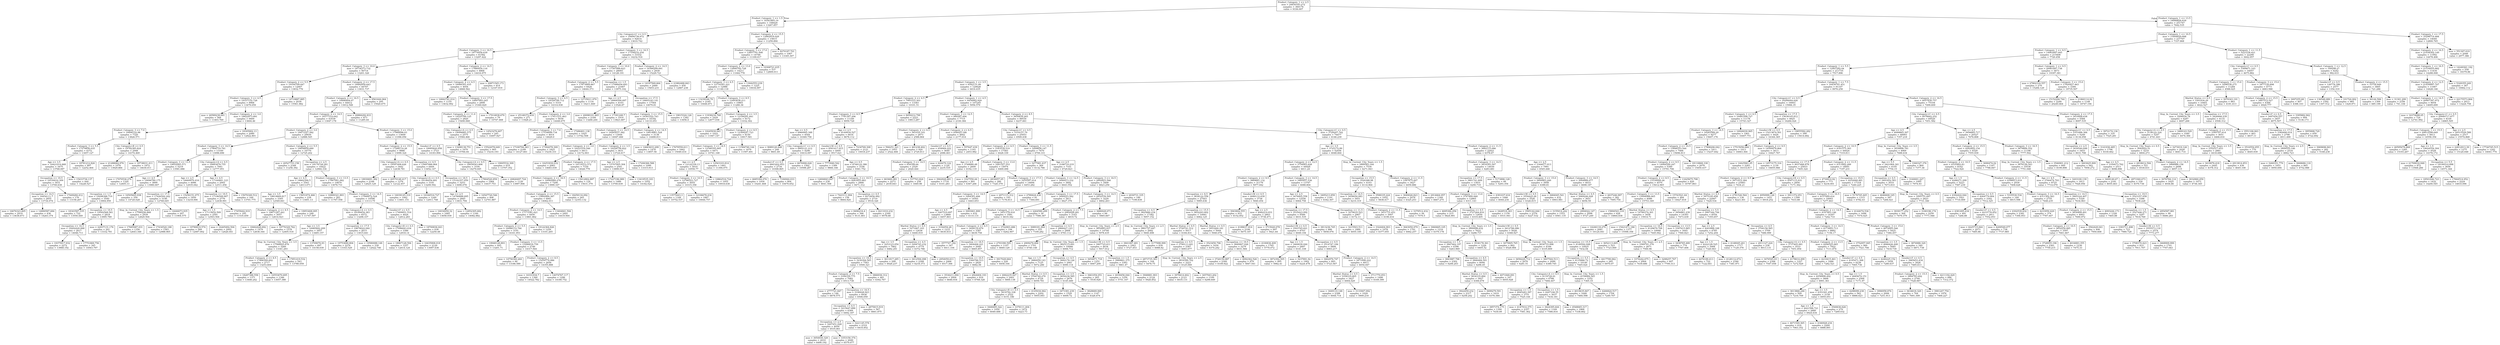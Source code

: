 digraph Tree {
node [shape=box] ;
0 [label="Product_Category_1 <= 2.5\nmse = 24830183.272\nsamples = 360176\nvalue = 9336.007"] ;
1 [label="Product_Category_1 <= 1.5\nmse = 18361805.19\nsamples = 108429\nvalue = 13267.857"] ;
0 -> 1 [labeldistance=2.5, labelangle=45, headlabel="True"] ;
2 [label="City_Category=C <= 0.5\nmse = 18494738.972\nsamples = 92614\nvalue = 13610.742"] ;
1 -> 2 ;
3 [label="Product_Category_3 <= 16.5\nmse = 18774456.639\nsamples = 61582\nvalue = 13297.422"] ;
2 -> 3 ;
4 [label="Product_Category_3 <= 10.0\nmse = 18734373.732\nsamples = 56714\nvalue = 13201.326"] ;
3 -> 4 ;
5 [label="Product_Category_2 <= 5.5\nmse = 19164709.047\nsamples = 12007\nvalue = 13832.776"] ;
4 -> 5 ;
6 [label="Product_Category_3 <= 4.5\nmse = 19337152.728\nsamples = 9968\nvalue = 13479.059"] ;
5 -> 6 ;
7 [label="mse = 26589238.001\nsamples = 568\nvalue = 11403.769"] ;
6 -> 7 ;
8 [label="Product_Category_2 <= 3.0\nmse = 18622973.891\nsamples = 9400\nvalue = 13604.46"] ;
6 -> 8 ;
9 [label="Product_Category_3 <= 7.0\nmse = 18490122.98\nsamples = 7320\nvalue = 13826.571"] ;
8 -> 9 ;
10 [label="Product_Category_3 <= 5.5\nmse = 17279856.035\nsamples = 4372\nvalue = 13457.127"] ;
9 -> 10 ;
11 [label="Age <= 3.5\nmse = 16421014.668\nsamples = 3475\nvalue = 13768.087"] ;
10 -> 11 ;
12 [label="Occupation <= 19.5\nmse = 16530032.309\nsamples = 3031\nvalue = 13700.638"] ;
11 -> 12 ;
13 [label="Occupation <= 14.5\nmse = 16454111.7\nsamples = 2855\nvalue = 13734.074"] ;
12 -> 13 ;
14 [label="mse = 16676323.805\nsamples = 2419\nvalue = 13638.673"] ;
13 -> 14 ;
15 [label="mse = 14890587.684\nsamples = 436\nvalue = 14263.374"] ;
13 -> 15 ;
16 [label="mse = 17449284.412\nsamples = 176\nvalue = 13158.267"] ;
12 -> 16 ;
17 [label="mse = 15433736.137\nsamples = 444\nvalue = 14228.527"] ;
11 -> 17 ;
18 [label="mse = 18781212.826\nsamples = 897\nvalue = 12252.464"] ;
10 -> 18 ;
19 [label="City_Category=B <= 0.5\nmse = 19782385.824\nsamples = 2948\nvalue = 14374.469"] ;
9 -> 19 ;
20 [label="mse = 21288062.976\nsamples = 1076\nvalue = 13929.884"] ;
19 -> 20 ;
21 [label="mse = 18738031.411\nsamples = 1872\nvalue = 14630.011"] ;
19 -> 21 ;
22 [label="mse = 18305902.13\nsamples = 2080\nvalue = 12822.801"] ;
8 -> 22 ;
23 [label="mse = 14719887.885\nsamples = 2039\nvalue = 15561.982"] ;
5 -> 23 ;
24 [label="Product_Category_2 <= 17.5\nmse = 18482950.643\nsamples = 44707\nvalue = 13031.737"] ;
4 -> 24 ;
25 [label="Product_Category_2 <= 16.5\nmse = 18486404.07\nsamples = 44412\nvalue = 13012.548"] ;
24 -> 25 ;
26 [label="Product_Category_2 <= 14.5\nmse = 18377314.642\nsamples = 43539\nvalue = 13047.178"] ;
25 -> 26 ;
27 [label="Product_Category_2 <= 3.0\nmse = 18473327.582\nsamples = 29930\nvalue = 12888.545"] ;
26 -> 27 ;
28 [label="Product_Category_3 <= 14.5\nmse = 17904710.781\nsamples = 13160\nvalue = 13096.696"] ;
27 -> 28 ;
29 [label="Product_Category_3 <= 13.5\nmse = 19052945.571\nsamples = 5219\nvalue = 13581.686"] ;
28 -> 29 ;
30 [label="mse = 17070536.276\nsamples = 1320\nvalue = 12405.13"] ;
29 -> 30 ;
31 [label="Age <= 4.5\nmse = 19096780.175\nsamples = 3899\nvalue = 13980.007"] ;
29 -> 31 ;
32 [label="Occupation <= 1.5\nmse = 19298388.719\nsamples = 3540\nvalue = 13904.959"] ;
31 -> 32 ;
33 [label="mse = 18343587.535\nsamples = 722\nvalue = 13550.449"] ;
32 -> 33 ;
34 [label="Occupation <= 19.5\nmse = 19502568.561\nsamples = 2818\nvalue = 13995.789"] ;
32 -> 34 ;
35 [label="Occupation <= 16.5\nmse = 19202420.068\nsamples = 2617\nvalue = 14046.711"] ;
34 -> 35 ;
36 [label="mse = 19375917.932\nsamples = 2272\nvalue = 13968.192"] ;
35 -> 36 ;
37 [label="mse = 17751869.756\nsamples = 345\nvalue = 14563.797"] ;
35 -> 37 ;
38 [label="mse = 22937131.176\nsamples = 201\nvalue = 13332.781"] ;
34 -> 38 ;
39 [label="mse = 16505605.938\nsamples = 359\nvalue = 14720.028"] ;
31 -> 39 ;
40 [label="City_Category=A <= 0.5\nmse = 16893878.755\nsamples = 7941\nvalue = 12777.951"] ;
28 -> 40 ;
41 [label="Age <= 2.5\nmse = 16669970.416\nsamples = 4996\nvalue = 12935.042"] ;
40 -> 41 ;
42 [label="Occupation <= 17.5\nmse = 17426592.242\nsamples = 3146\nvalue = 12768.645"] ;
41 -> 42 ;
43 [label="Stay_In_Current_City_Years <= 1.5\nmse = 17580226.868\nsamples = 2939\nvalue = 12829.504"] ;
42 -> 43 ;
44 [label="mse = 17685987.031\nsamples = 1356\nvalue = 12643.348"] ;
43 -> 44 ;
45 [label="mse = 17434520.188\nsamples = 1583\nvalue = 12988.965"] ;
43 -> 45 ;
46 [label="mse = 14446073.935\nsamples = 207\nvalue = 11904.575"] ;
42 -> 46 ;
47 [label="mse = 15256151.075\nsamples = 1850\nvalue = 13218.006"] ;
41 -> 47 ;
48 [label="Age <= 4.5\nmse = 17160841.123\nsamples = 2945\nvalue = 12511.456"] ;
40 -> 48 ;
49 [label="Occupation <= 19.5\nmse = 17196599.907\nsamples = 2776\nvalue = 12438.991"] ;
48 -> 49 ;
50 [label="Age <= 1.5\nmse = 17115652.509\nsamples = 2591\nvalue = 12503.504"] ;
49 -> 50 ;
51 [label="mse = 19780819.574\nsamples = 589\nvalue = 12087.002"] ;
50 -> 51 ;
52 [label="mse = 16265492.504\nsamples = 2002\nvalue = 12626.041"] ;
50 -> 52 ;
53 [label="mse = 17455642.919\nsamples = 185\nvalue = 11535.459"] ;
49 -> 53 ;
54 [label="mse = 15070349.512\nsamples = 169\nvalue = 13701.775"] ;
48 -> 54 ;
55 [label="Product_Category_2 <= 5.5\nmse = 18858859.689\nsamples = 16770\nvalue = 12725.202"] ;
27 -> 55 ;
56 [label="mse = 20527753.158\nsamples = 2348\nvalue = 11256.392"] ;
55 -> 56 ;
57 [label="Occupation <= 2.5\nmse = 18178728.281\nsamples = 14422\nvalue = 12964.334"] ;
55 -> 57 ;
58 [label="Age <= 4.5\nmse = 18662394.5\nsamples = 3543\nvalue = 12613.071"] ;
57 -> 58 ;
59 [label="Age <= 3.5\nmse = 18819669.817\nsamples = 3305\nvalue = 12549.841"] ;
58 -> 59 ;
60 [label="Product_Category_2 <= 8.5\nmse = 18671247.441\nsamples = 3057\nvalue = 12614.923"] ;
59 -> 60 ;
61 [label="mse = 18462428.692\nsamples = 1479\nvalue = 12838.344"] ;
60 -> 61 ;
62 [label="mse = 18776329.762\nsamples = 1578\nvalue = 12405.518"] ;
60 -> 62 ;
63 [label="mse = 19953408.095\nsamples = 248\nvalue = 11747.597"] ;
59 -> 63 ;
64 [label="mse = 15651874.466\nsamples = 238\nvalue = 13491.13"] ;
58 -> 64 ;
65 [label="Product_Category_3 <= 13.5\nmse = 17967941.082\nsamples = 10879\nvalue = 13078.731"] ;
57 -> 65 ;
66 [label="mse = 16909321.893\nsamples = 283\nvalue = 11767.558"] ;
65 -> 66 ;
67 [label="Product_Category_3 <= 14.5\nmse = 17949072.524\nsamples = 10596\nvalue = 13113.75"] ;
65 -> 67 ;
68 [label="City_Category=A <= 0.5\nmse = 18189454.383\nsamples = 6572\nvalue = 13298.337"] ;
67 -> 68 ;
69 [label="Age <= 3.5\nmse = 16985842.209\nsamples = 3957\nvalue = 13485.157"] ;
68 -> 69 ;
70 [label="Stay_In_Current_City_Years <= 3.5\nmse = 17568925.876\nsamples = 3260\nvalue = 13341.293"] ;
69 -> 70 ;
71 [label="Product_Category_2 <= 8.5\nmse = 17466304.602\nsamples = 2717\nvalue = 13253.604"] ;
70 -> 71 ;
72 [label="mse = 18287388.558\nsamples = 1371\nvalue = 13446.242"] ;
71 -> 72 ;
73 [label="mse = 16553670.695\nsamples = 1346\nvalue = 13057.388"] ;
71 -> 73 ;
74 [label="mse = 17851419.532\nsamples = 543\nvalue = 13780.059"] ;
70 -> 74 ;
75 [label="mse = 13709076.93\nsamples = 697\nvalue = 14158.039"] ;
69 -> 75 ;
76 [label="Occupation <= 17.5\nmse = 19878022.044\nsamples = 2615\nvalue = 13015.641"] ;
68 -> 76 ;
77 [label="mse = 19753690.804\nsamples = 2276\nvalue = 13163.529"] ;
76 -> 77 ;
78 [label="mse = 19580088.148\nsamples = 339\nvalue = 12022.746"] ;
76 -> 78 ;
79 [label="Gender=F <= 0.5\nmse = 17409951.516\nsamples = 4024\nvalue = 12812.283"] ;
67 -> 79 ;
80 [label="City_Category=B <= 0.5\nmse = 17096043.034\nsamples = 3386\nvalue = 12918.14"] ;
79 -> 80 ;
81 [label="mse = 18067128.594\nsamples = 1257\nvalue = 12614.124"] ;
80 -> 81 ;
82 [label="mse = 16435908.018\nsamples = 2129\nvalue = 13097.636"] ;
80 -> 82 ;
83 [label="mse = 18700836.043\nsamples = 638\nvalue = 12250.48"] ;
79 -> 83 ;
84 [label="Product_Category_3 <= 15.0\nmse = 17989096.03\nsamples = 13609\nvalue = 13396.056"] ;
26 -> 84 ;
85 [label="Product_Category_2 <= 15.5\nmse = 17288114.28\nsamples = 9886\nvalue = 13099.324"] ;
84 -> 85 ;
86 [label="City_Category=A <= 0.5\nmse = 19597408.626\nsamples = 3442\nvalue = 12438.781"] ;
85 -> 86 ;
87 [label="mse = 18930691.382\nsamples = 2166\nvalue = 12625.129"] ;
86 -> 87 ;
88 [label="mse = 20570148.417\nsamples = 1276\nvalue = 12122.457"] ;
86 -> 88 ;
89 [label="Occupation <= 6.5\nmse = 15697088.964\nsamples = 6444\nvalue = 13452.147"] ;
85 -> 89 ;
90 [label="City_Category=A <= 0.5\nmse = 16146054.891\nsamples = 3191\nvalue = 13209.592"] ;
89 -> 90 ;
91 [label="mse = 16039145.319\nsamples = 1942\nvalue = 13401.151"] ;
90 -> 91 ;
92 [label="mse = 16166516.727\nsamples = 1249\nvalue = 12911.748"] ;
90 -> 92 ;
93 [label="Occupation <= 18.5\nmse = 15142357.059\nsamples = 3253\nvalue = 13690.078"] ;
89 -> 93 ;
94 [label="Age <= 2.5\nmse = 14780688.695\nsamples = 2845\nvalue = 13831.794"] ;
93 -> 94 ;
95 [label="mse = 16034959.32\nsamples = 1685\nvalue = 13658.939"] ;
94 -> 95 ;
96 [label="mse = 12852305.682\nsamples = 1160\nvalue = 14082.882"] ;
94 -> 96 ;
97 [label="mse = 16547720.546\nsamples = 408\nvalue = 12701.887"] ;
93 -> 97 ;
98 [label="Gender=F <= 0.5\nmse = 18995820.958\nsamples = 3723\nvalue = 14183.994"] ;
84 -> 98 ;
99 [label="City_Category=A <= 0.5\nmse = 18939543.806\nsamples = 3104\nvalue = 14279.045"] ;
98 -> 99 ;
100 [label="mse = 17804520.859\nsamples = 1984\nvalue = 14437.753"] ;
99 -> 100 ;
101 [label="mse = 20826497.724\nsamples = 1120\nvalue = 13997.906"] ;
99 -> 101 ;
102 [label="mse = 19005532.309\nsamples = 619\nvalue = 13707.352"] ;
98 -> 102 ;
103 [label="mse = 20884292.833\nsamples = 873\nvalue = 11285.44"] ;
25 -> 103 ;
104 [label="mse = 9561644.064\nsamples = 295\nvalue = 15920.675"] ;
24 -> 104 ;
105 [label="Product_Category_2 <= 14.5\nmse = 17880454.116\nsamples = 4868\nvalue = 14416.975"] ;
3 -> 105 ;
106 [label="Product_Category_2 <= 6.5\nmse = 16060301.035\nsamples = 4054\nvalue = 14868.562"] ;
105 -> 106 ;
107 [label="mse = 16842781.014\nsamples = 1155\nvalue = 13632.992"] ;
106 -> 107 ;
108 [label="Product_Category_3 <= 17.5\nmse = 14897993.245\nsamples = 2899\nvalue = 15360.829"] ;
106 -> 108 ;
109 [label="Product_Category_2 <= 11.0\nmse = 14225760.125\nsamples = 2820\nvalue = 15490.068"] ;
108 -> 109 ;
110 [label="City_Category=A <= 0.5\nmse = 14094885.575\nsamples = 2575\nvalue = 15584.466"] ;
109 -> 110 ;
111 [label="mse = 13208139.751\nsamples = 1670\nvalue = 15784.04"] ;
110 -> 111 ;
112 [label="mse = 15522078.649\nsamples = 905\nvalue = 15216.193"] ;
110 -> 112 ;
113 [label="mse = 14523276.607\nsamples = 245\nvalue = 14497.927"] ;
109 -> 113 ;
114 [label="mse = 17014838.679\nsamples = 79\nvalue = 10747.468"] ;
108 -> 114 ;
115 [label="mse = 20871545.173\nsamples = 814\nvalue = 12167.919"] ;
105 -> 115 ;
116 [label="Product_Category_3 <= 16.5\nmse = 17358232.254\nsamples = 31032\nvalue = 14232.516"] ;
2 -> 116 ;
117 [label="Product_Category_3 <= 10.0\nmse = 17347088.623\nsamples = 28093\nvalue = 14128.191"] ;
116 -> 117 ;
118 [label="Product_Category_2 <= 5.5\nmse = 17873669.867\nsamples = 6426\nvalue = 14644.373"] ;
117 -> 118 ;
119 [label="Product_Category_3 <= 4.5\nmse = 18328748.712\nsamples = 5310\nvalue = 14314.938"] ;
118 -> 119 ;
120 [label="mse = 25148372.616\nsamples = 271\nvalue = 11828.21"] ;
119 -> 120 ;
121 [label="Product_Category_2 <= 3.0\nmse = 17611531.463\nsamples = 5039\nvalue = 14448.675"] ;
119 -> 121 ;
122 [label="Product_Category_3 <= 7.0\nmse = 17534699.734\nsamples = 4014\nvalue = 14629.0"] ;
121 -> 122 ;
123 [label="mse = 17100794.363\nsamples = 2189\nvalue = 14127.661"] ;
122 -> 123 ;
124 [label="mse = 17392078.309\nsamples = 1825\nvalue = 15230.331"] ;
122 -> 124 ;
125 [label="mse = 17286401.138\nsamples = 1025\nvalue = 13742.508"] ;
121 -> 125 ;
126 [label="mse = 12735011.979\nsamples = 1116\nvalue = 16211.849"] ;
118 -> 126 ;
127 [label="Occupation <= 1.5\nmse = 17088456.693\nsamples = 21667\nvalue = 13975.102"] ;
117 -> 127 ;
128 [label="Age <= 2.5\nmse = 18909394.697\nsamples = 4103\nvalue = 13526.87"] ;
127 -> 128 ;
129 [label="mse = 20098101.465\nsamples = 2184\nvalue = 13266.244"] ;
128 -> 129 ;
130 [label="mse = 17391248.7\nsamples = 1919\nvalue = 13823.487"] ;
128 -> 130 ;
131 [label="Occupation <= 17.5\nmse = 16605183.141\nsamples = 17564\nvalue = 14079.81"] ;
127 -> 131 ;
132 [label="Product_Category_3 <= 15.5\nmse = 16363322.743\nsamples = 16182\nvalue = 14133.051"] ;
131 -> 132 ;
133 [label="Product_Category_3 <= 14.5\nmse = 16265037.382\nsamples = 13044\nvalue = 14047.466"] ;
132 -> 133 ;
134 [label="Product_Category_2 <= 3.0\nmse = 16223316.546\nsamples = 9413\nvalue = 14172.003"] ;
133 -> 134 ;
135 [label="mse = 16253930.032\nsamples = 2083\nvalue = 14683.039"] ;
134 -> 135 ;
136 [label="Product_Category_2 <= 17.5\nmse = 16119312.572\nsamples = 7330\nvalue = 14026.779"] ;
134 -> 136 ;
137 [label="Product_Category_2 <= 16.5\nmse = 16082960.276\nsamples = 7206\nvalue = 13999.167"] ;
136 -> 137 ;
138 [label="Product_Category_2 <= 15.5\nmse = 15892484.387\nsamples = 6941\nvalue = 14062.011"] ;
137 -> 138 ;
139 [label="Product_Category_2 <= 14.5\nmse = 17173381.621\nsamples = 4450\nvalue = 13861.862"] ;
138 -> 139 ;
140 [label="Product_Category_2 <= 5.5\nmse = 16086112.784\nsamples = 3191\nvalue = 14161.953"] ;
139 -> 140 ;
141 [label="mse = 19948128.893\nsamples = 445\nvalue = 13201.71"] ;
140 -> 141 ;
142 [label="Product_Category_3 <= 13.5\nmse = 15286618.759\nsamples = 2746\nvalue = 14317.564"] ;
140 -> 142 ;
143 [label="mse = 14756360.264\nsamples = 90\nvalue = 13186.589"] ;
142 -> 143 ;
144 [label="Product_Category_2 <= 8.5\nmse = 15259774.986\nsamples = 2656\nvalue = 14355.888"] ;
142 -> 144 ;
145 [label="mse = 16331934.7\nsamples = 1360\nvalue = 14522.782"] ;
144 -> 145 ;
146 [label="mse = 14074767.117\nsamples = 1296\nvalue = 14180.752"] ;
144 -> 146 ;
147 [label="mse = 19122364.826\nsamples = 1259\nvalue = 13101.265"] ;
139 -> 147 ;
148 [label="mse = 13404841.594\nsamples = 2491\nvalue = 14419.564"] ;
138 -> 148 ;
149 [label="mse = 18259116.092\nsamples = 265\nvalue = 12353.132"] ;
137 -> 149 ;
150 [label="mse = 15612802.897\nsamples = 124\nvalue = 15631.379"] ;
136 -> 150 ;
151 [label="Product_Category_2 <= 3.5\nmse = 16228756.822\nsamples = 3631\nvalue = 13724.617"] ;
133 -> 151 ;
152 [label="Age <= 2.5\nmse = 15707005.304\nsamples = 2541\nvalue = 13899.937"] ;
151 -> 152 ;
153 [label="mse = 17227196.989\nsamples = 1489\nvalue = 13700.639"] ;
152 -> 153 ;
154 [label="mse = 13419535.183\nsamples = 1052\nvalue = 14182.024"] ;
152 -> 154 ;
155 [label="mse = 17206366.588\nsamples = 1090\nvalue = 13315.913"] ;
151 -> 155 ;
156 [label="Product_Category_2 <= 14.5\nmse = 16614861.524\nsamples = 3138\nvalue = 14488.811"] ;
132 -> 156 ;
157 [label="mse = 14663633.299\nsamples = 1476\nvalue = 13857.56"] ;
156 -> 157 ;
158 [label="mse = 17679559.611\nsamples = 1662\nvalue = 15049.416"] ;
156 -> 158 ;
159 [label="mse = 19015324.126\nsamples = 1382\nvalue = 13456.4"] ;
131 -> 159 ;
160 [label="Product_Category_2 <= 14.5\nmse = 16366299.091\nsamples = 2939\nvalue = 15229.721"] ;
116 -> 160 ;
161 [label="mse = 14197569.664\nsamples = 2489\nvalue = 15653.231"] ;
160 -> 161 ;
162 [label="mse = 21882488.843\nsamples = 450\nvalue = 12887.238"] ;
160 -> 162 ;
163 [label="Product_Category_2 <= 15.5\nmse = 12862918.029\nsamples = 15815\nvalue = 11259.894"] ;
1 -> 163 ;
164 [label="Product_Category_3 <= 17.0\nmse = 12857791.508\nsamples = 14748\nvalue = 11109.017"] ;
163 -> 164 ;
165 [label="Product_Category_2 <= 13.0\nmse = 12840782.728\nsamples = 14211\nvalue = 11044.778"] ;
164 -> 165 ;
166 [label="Product_Category_3 <= 6.5\nmse = 12716301.221\nsamples = 12986\nvalue = 11140.118"] ;
165 -> 166 ;
167 [label="mse = 13239166.79\nsamples = 2185\nvalue = 10446.871"] ;
166 -> 167 ;
168 [label="Product_Category_3 <= 8.5\nmse = 12493638.211\nsamples = 10801\nvalue = 11280.36"] ;
166 -> 168 ;
169 [label="mse = 11938234.768\nsamples = 1629\nvalue = 12677.036"] ;
168 -> 169 ;
170 [label="Product_Category_2 <= 3.5\nmse = 12184291.841\nsamples = 9172\nvalue = 11032.302"] ;
168 -> 170 ;
171 [label="mse = 10245930.941\nsamples = 1022\nvalue = 11947.147"] ;
170 -> 171 ;
172 [label="Product_Category_2 <= 8.5\nmse = 12309247.723\nsamples = 8150\nvalue = 10917.581"] ;
170 -> 172 ;
173 [label="Product_Category_3 <= 14.5\nmse = 12346165.995\nsamples = 6471\nvalue = 10741.168"] ;
172 -> 173 ;
174 [label="Age <= 2.5\nmse = 12122339.13\nsamples = 5010\nvalue = 10550.77"] ;
173 -> 174 ;
175 [label="Product_Category_3 <= 10.5\nmse = 12786523.727\nsamples = 3055\nvalue = 10315.358"] ;
174 -> 175 ;
176 [label="mse = 13575443.3\nsamples = 1168\nvalue = 10752.537"] ;
175 -> 176 ;
177 [label="mse = 12106678.434\nsamples = 1887\nvalue = 10044.757"] ;
175 -> 177 ;
178 [label="mse = 10862516.724\nsamples = 1955\nvalue = 10918.638"] ;
174 -> 178 ;
179 [label="mse = 12563103.814\nsamples = 1461\nvalue = 11394.075"] ;
173 -> 179 ;
180 [label="mse = 11584740.144\nsamples = 1679\nvalue = 11597.491"] ;
172 -> 180 ;
181 [label="mse = 13042553.239\nsamples = 1225\nvalue = 10034.097"] ;
165 -> 181 ;
182 [label="mse = 10308721.635\nsamples = 537\nvalue = 12809.011"] ;
164 -> 182 ;
183 [label="mse = 8270187.701\nsamples = 1067\nvalue = 13345.307"] ;
163 -> 183 ;
184 [label="Product_Category_1 <= 13.5\nmse = 18089826.839\nsamples = 251747\nvalue = 7642.535"] ;
0 -> 184 [labeldistance=2.5, labelangle=-45, headlabel="False"] ;
185 [label="Product_Category_1 <= 10.5\nmse = 15409029.898\nsamples = 237707\nvalue = 7337.868"] ;
184 -> 185 ;
186 [label="Product_Category_1 <= 8.5\nmse = 14903097.045\nsamples = 215408\nvalue = 7720.458"] ;
185 -> 186 ;
187 [label="Product_Category_1 <= 5.5\nmse = 12407282.04\nsamples = 211735\nvalue = 7517.896"] ;
186 -> 187 ;
188 [label="Product_Category_1 <= 3.5\nmse = 6542131.99\nsamples = 120628\nvalue = 6416.435"] ;
187 -> 188 ;
189 [label="Product_Category_2 <= 4.5\nmse = 7993333.303\nsamples = 13383\nvalue = 10101.51"] ;
188 -> 189 ;
190 [label="Product_Category_3 <= 8.5\nmse = 7781307.206\nsamples = 11160\nvalue = 9959.728"] ;
189 -> 190 ;
191 [label="Age <= 0.5\nmse = 6960995.348\nsamples = 4544\nvalue = 10369.758"] ;
190 -> 191 ;
192 [label="mse = 9089120.448\nsamples = 248\nvalue = 9601.69"] ;
191 -> 192 ;
193 [label="City_Category=C <= 0.5\nmse = 6802121.212\nsamples = 4296\nvalue = 10414.097"] ;
191 -> 193 ;
194 [label="Gender=F <= 0.5\nmse = 6843202.953\nsamples = 2734\nvalue = 10308.865"] ;
193 -> 194 ;
195 [label="mse = 6685394.076\nsamples = 1930\nvalue = 10241.468"] ;
194 -> 195 ;
196 [label="mse = 7184944.033\nsamples = 804\nvalue = 10470.652"] ;
194 -> 196 ;
197 [label="mse = 6676906.626\nsamples = 1562\nvalue = 10598.287"] ;
193 -> 197 ;
198 [label="Age <= 2.5\nmse = 8149934.527\nsamples = 6616\nvalue = 9678.112"] ;
190 -> 198 ;
199 [label="Gender=M <= 0.5\nmse = 8501417.915\nsamples = 4495\nvalue = 9517.621"] ;
198 -> 199 ;
200 [label="mse = 7773940.542\nsamples = 1389\nvalue = 9866.166"] ;
199 -> 200 ;
201 [label="Age <= 0.5\nmse = 8748122.386\nsamples = 3106\nvalue = 9361.752"] ;
199 -> 201 ;
202 [label="mse = 12694843.847\nsamples = 238\nvalue = 8041.508"] ;
201 -> 202 ;
203 [label="Product_Category_3 <= 10.5\nmse = 8263955.883\nsamples = 2868\nvalue = 9471.312"] ;
201 -> 203 ;
204 [label="mse = 7423111.994\nsamples = 158\nvalue = 8664.924"] ;
203 -> 204 ;
205 [label="Occupation <= 0.5\nmse = 8272856.992\nsamples = 2710\nvalue = 9518.326"] ;
203 -> 205 ;
206 [label="mse = 8496216.4\nsamples = 366\nvalue = 9131.801"] ;
205 -> 206 ;
207 [label="mse = 8211010.232\nsamples = 2344\nvalue = 9578.68"] ;
205 -> 207 ;
208 [label="mse = 7234769.308\nsamples = 2121\nvalue = 10018.237"] ;
198 -> 208 ;
209 [label="mse = 8450212.799\nsamples = 2223\nvalue = 10813.287"] ;
189 -> 209 ;
210 [label="Product_Category_1 <= 4.5\nmse = 4454962.929\nsamples = 107245\nvalue = 5956.579"] ;
188 -> 210 ;
211 [label="Product_Category_3 <= 12.5\nmse = 660287.494\nsamples = 7715\nvalue = 2330.384"] ;
210 -> 211 ;
212 [label="Product_Category_2 <= 6.5\nmse = 561016.193\nsamples = 2873\nvalue = 2588.864"] ;
211 -> 212 ;
213 [label="mse = 594251.321\nsamples = 1953\nvalue = 2522.466"] ;
212 -> 213 ;
214 [label="mse = 461238.402\nsamples = 920\nvalue = 2729.813"] ;
212 -> 214 ;
215 [label="Product_Category_2 <= 6.5\nmse = 656025.188\nsamples = 4842\nvalue = 2177.014"] ;
211 -> 215 ;
216 [label="Gender=F <= 0.5\nmse = 654909.222\nsamples = 3649\nvalue = 2086.463"] ;
215 -> 216 ;
217 [label="Product_Category_3 <= 14.5\nmse = 654189.64\nsamples = 2529\nvalue = 2020.444"] ;
216 -> 217 ;
218 [label="mse = 663660.981\nsamples = 2273\nvalue = 2039.643"] ;
217 -> 218 ;
219 [label="mse = 537763.824\nsamples = 256\nvalue = 1849.98"] ;
217 -> 219 ;
220 [label="mse = 624470.122\nsamples = 1120\nvalue = 2235.535"] ;
216 -> 220 ;
221 [label="mse = 557647.439\nsamples = 1193\nvalue = 2453.982"] ;
215 -> 221 ;
222 [label="Product_Category_2 <= 8.5\nmse = 3650839.265\nsamples = 99530\nvalue = 6237.661"] ;
210 -> 222 ;
223 [label="City_Category=C <= 0.5\nmse = 3319157.79\nsamples = 25053\nvalue = 6509.438"] ;
222 -> 223 ;
224 [label="Product_Category_2 <= 6.5\nmse = 3343534.519\nsamples = 17583\nvalue = 6428.339"] ;
223 -> 224 ;
225 [label="Age <= 2.5\nmse = 3748680.48\nsamples = 2609\nvalue = 6192.119"] ;
224 -> 225 ;
226 [label="mse = 3942928.881\nsamples = 1718\nvalue = 6101.283"] ;
225 -> 226 ;
227 [label="mse = 3327550.44\nsamples = 891\nvalue = 6367.266"] ;
225 -> 227 ;
228 [label="Product_Category_3 <= 13.0\nmse = 3261527.553\nsamples = 14974\nvalue = 6469.496"] ;
224 -> 228 ;
229 [label="mse = 2834957.05\nsamples = 280\nvalue = 7320.379"] ;
228 -> 229 ;
230 [label="Product_Category_3 <= 17.5\nmse = 3255597.014\nsamples = 14694\nvalue = 6453.282"] ;
228 -> 230 ;
231 [label="Product_Category_3 <= 14.5\nmse = 3264301.606\nsamples = 14501\nvalue = 6443.653"] ;
230 -> 231 ;
232 [label="Age <= 4.5\nmse = 3267510.697\nsamples = 13869\nvalue = 6457.803"] ;
231 -> 232 ;
233 [label="Marital_Status <= 0.5\nmse = 3271667.103\nsamples = 12636\nvalue = 6440.919"] ;
232 -> 233 ;
234 [label="Age <= 3.5\nmse = 3253123.054\nsamples = 7862\nvalue = 6482.291"] ;
233 -> 234 ;
235 [label="Occupation <= 19.5\nmse = 3230394.565\nsamples = 7563\nvalue = 6500.321"] ;
234 -> 235 ;
236 [label="Product_Category_2 <= 7.5\nmse = 3184330.775\nsamples = 7082\nvalue = 6513.738"] ;
235 -> 236 ;
237 [label="mse = 2777721.847\nsamples = 146\nvalue = 6878.575"] ;
236 -> 237 ;
238 [label="Occupation <= 16.5\nmse = 3190028.923\nsamples = 6936\nvalue = 6506.059"] ;
236 -> 238 ;
239 [label="Occupation <= 6.5\nmse = 3215647.899\nsamples = 6369\nvalue = 6492.187"] ;
238 -> 239 ;
240 [label="Occupation <= 2.5\nmse = 3207451.028\nsamples = 4059\nvalue = 6535.061"] ;
239 -> 240 ;
241 [label="mse = 3054930.329\nsamples = 2010\nvalue = 6490.192"] ;
240 -> 241 ;
242 [label="mse = 3353156.374\nsamples = 2049\nvalue = 6579.077"] ;
240 -> 242 ;
243 [label="mse = 3221145.578\nsamples = 2310\nvalue = 6416.852"] ;
239 -> 243 ;
244 [label="mse = 2875815.919\nsamples = 567\nvalue = 6661.875"] ;
238 -> 244 ;
245 [label="mse = 3866936.312\nsamples = 481\nvalue = 6302.767"] ;
235 -> 245 ;
246 [label="mse = 3611817.285\nsamples = 299\nvalue = 6026.237"] ;
234 -> 246 ;
247 [label="Occupation <= 4.5\nmse = 3294745.232\nsamples = 4774\nvalue = 6372.786"] ;
233 -> 247 ;
248 [label="mse = 3612594.098\nsamples = 2308\nvalue = 6218.373"] ;
247 -> 248 ;
249 [label="mse = 2954059.611\nsamples = 2466\nvalue = 6517.306"] ;
247 -> 249 ;
250 [label="mse = 3192054.28\nsamples = 1233\nvalue = 6630.833"] ;
232 -> 250 ;
251 [label="mse = 3093061.899\nsamples = 632\nvalue = 6133.131"] ;
231 -> 251 ;
252 [label="mse = 2071115.312\nsamples = 193\nvalue = 7176.813"] ;
230 -> 252 ;
253 [label="Product_Category_3 <= 11.5\nmse = 3209858.147\nsamples = 7470\nvalue = 6700.331"] ;
223 -> 253 ;
254 [label="mse = 3277981.637\nsamples = 369\nvalue = 6132.786"] ;
253 -> 254 ;
255 [label="Age <= 2.5\nmse = 3188710.219\nsamples = 7101\nvalue = 6729.823"] ;
253 -> 255 ;
256 [label="Product_Category_3 <= 12.5\nmse = 3446413.332\nsamples = 3692\nvalue = 6643.552"] ;
255 -> 256 ;
257 [label="mse = 2789424.436\nsamples = 81\nvalue = 7364.691"] ;
256 -> 257 ;
258 [label="Product_Category_3 <= 17.5\nmse = 3449223.582\nsamples = 3611\nvalue = 6627.376"] ;
256 -> 258 ;
259 [label="Product_Category_3 <= 14.5\nmse = 3451378.918\nsamples = 3581\nvalue = 6619.342"] ;
258 -> 259 ;
260 [label="Product_Category_2 <= 6.5\nmse = 3428132.879\nsamples = 3387\nvalue = 6639.758"] ;
259 -> 260 ;
261 [label="mse = 3577747.182\nsamples = 347\nvalue = 6411.104"] ;
260 -> 261 ;
262 [label="Occupation <= 18.5\nmse = 3404406.221\nsamples = 3040\nvalue = 6665.857"] ;
260 -> 262 ;
263 [label="Occupation <= 10.5\nmse = 3360786.513\nsamples = 2820\nvalue = 6682.06"] ;
262 -> 263 ;
264 [label="mse = 3534211.094\nsamples = 2004\nvalue = 6646.934"] ;
263 -> 264 ;
265 [label="mse = 2924404.193\nsamples = 816\nvalue = 6768.326"] ;
263 -> 265 ;
266 [label="mse = 3917029.664\nsamples = 220\nvalue = 6458.164"] ;
262 -> 266 ;
267 [label="mse = 3722903.486\nsamples = 194\nvalue = 6262.907"] ;
259 -> 267 ;
268 [label="mse = 2264580.299\nsamples = 30\nvalue = 7586.367"] ;
258 -> 268 ;
269 [label="Product_Category_3 <= 16.5\nmse = 2892823.566\nsamples = 3409\nvalue = 6823.256"] ;
255 -> 269 ;
270 [label="Product_Category_3 <= 14.5\nmse = 2932534.595\nsamples = 3229\nvalue = 6802.263"] ;
269 -> 270 ;
271 [label="Product_Category_2 <= 7.5\nmse = 2902028.281\nsamples = 3163\nvalue = 6819.72"] ;
270 -> 271 ;
272 [label="mse = 3089181.994\nsamples = 355\nvalue = 7109.282"] ;
271 -> 272 ;
273 [label="Occupation <= 6.5\nmse = 2866427.123\nsamples = 2808\nvalue = 6783.112"] ;
271 -> 273 ;
274 [label="mse = 2793390.595\nsamples = 1107\nvalue = 6849.129"] ;
273 -> 274 ;
275 [label="mse = 2909276.606\nsamples = 1701\nvalue = 6740.148"] ;
273 -> 275 ;
276 [label="mse = 3680029.071\nsamples = 66\nvalue = 5965.667"] ;
270 -> 276 ;
277 [label="mse = 2030731.335\nsamples = 180\nvalue = 7199.839"] ;
269 -> 277 ;
278 [label="City_Category=C <= 0.5\nmse = 3729207.762\nsamples = 74477\nvalue = 6146.239"] ;
222 -> 278 ;
279 [label="Age <= 3.5\nmse = 3725172.89\nsamples = 52456\nvalue = 6048.664"] ;
278 -> 279 ;
280 [label="Product_Category_2 <= 12.5\nmse = 3754903.428\nsamples = 44926\nvalue = 6011.24"] ;
279 -> 280 ;
281 [label="Product_Category_2 <= 9.5\nmse = 3869661.132\nsamples = 31179\nvalue = 5977.042"] ;
280 -> 281 ;
282 [label="Occupation <= 8.5\nmse = 3838122.558\nsamples = 27443\nvalue = 5995.636"] ;
281 -> 282 ;
283 [label="Occupation <= 6.5\nmse = 3825880.234\nsamples = 17382\nvalue = 5957.152"] ;
282 -> 283 ;
284 [label="Stay_In_Current_City_Years <= 2.5\nmse = 3852893.937\nsamples = 14700\nvalue = 5978.435"] ;
283 -> 284 ;
285 [label="Stay_In_Current_City_Years <= 1.5\nmse = 3825115.091\nsamples = 10066\nvalue = 6006.712"] ;
284 -> 285 ;
286 [label="Age <= 1.5\nmse = 3880059.143\nsamples = 7125\nvalue = 5972.286"] ;
285 -> 286 ;
287 [label="mse = 4062235.927\nsamples = 2401\nvalue = 5800.138"] ;
286 -> 287 ;
288 [label="Marital_Status <= 0.5\nmse = 3764749.279\nsamples = 4724\nvalue = 6059.781"] ;
286 -> 288 ;
289 [label="City_Category=B <= 0.5\nmse = 3414792.338\nsamples = 2522\nvalue = 6151.186"] ;
288 -> 289 ;
290 [label="mse = 3448495.322\nsamples = 1050\nvalue = 6049.488"] ;
289 -> 290 ;
291 [label="mse = 3378111.404\nsamples = 1472\nvalue = 6223.73"] ;
289 -> 291 ;
292 [label="mse = 4145034.062\nsamples = 2202\nvalue = 5955.093"] ;
288 -> 292 ;
293 [label="Occupation <= 4.5\nmse = 3682178.126\nsamples = 2941\nvalue = 6090.114"] ;
285 -> 293 ;
294 [label="Occupation <= 3.5\nmse = 3650238.585\nsamples = 2676\nvalue = 6145.489"] ;
293 -> 294 ;
295 [label="mse = 3473381.239\nsamples = 1529\nvalue = 6009.72"] ;
294 -> 295 ;
296 [label="mse = 3828669.069\nsamples = 1147\nvalue = 6326.474"] ;
294 -> 296 ;
297 [label="mse = 3661054.051\nsamples = 265\nvalue = 5530.928"] ;
293 -> 297 ;
298 [label="Gender=M <= 0.5\nmse = 3907725.611\nsamples = 4634\nvalue = 5917.012"] ;
284 -> 298 ;
299 [label="mse = 3654871.718\nsamples = 1251\nvalue = 6067.209"] ;
298 -> 299 ;
300 [label="Occupation <= 1.5\nmse = 3989801.375\nsamples = 3383\nvalue = 5861.47"] ;
298 -> 300 ;
301 [label="mse = 4039456.044\nsamples = 1259\nvalue = 5751.167"] ;
300 -> 301 ;
302 [label="mse = 3948881.903\nsamples = 2124\nvalue = 5926.852"] ;
300 -> 302 ;
303 [label="Stay_In_Current_City_Years <= 2.5\nmse = 3661727.647\nsamples = 2682\nvalue = 5840.498"] ;
283 -> 303 ;
304 [label="mse = 3841087.481\nsamples = 1843\nvalue = 5727.453"] ;
303 -> 304 ;
305 [label="mse = 3177998.999\nsamples = 839\nvalue = 6088.82"] ;
303 -> 305 ;
306 [label="Occupation <= 15.5\nmse = 3852293.602\nsamples = 10061\nvalue = 6062.125"] ;
282 -> 306 ;
307 [label="Marital_Status <= 0.5\nmse = 3720741.512\nsamples = 5017\nvalue = 6184.831"] ;
306 -> 307 ;
308 [label="Occupation <= 9.5\nmse = 3790113.441\nsamples = 3387\nvalue = 6093.677"] ;
307 -> 308 ;
309 [label="mse = 2873735.383\nsamples = 164\nvalue = 5476.75"] ;
308 -> 309 ;
310 [label="Stay_In_Current_City_Years <= 2.5\nmse = 3816390.702\nsamples = 3223\nvalue = 6125.069"] ;
308 -> 310 ;
311 [label="mse = 3978414.602\nsamples = 2123\nvalue = 6035.131"] ;
310 -> 311 ;
312 [label="mse = 3457943.202\nsamples = 1100\nvalue = 6298.649"] ;
310 -> 312 ;
313 [label="mse = 3523450.796\nsamples = 1630\nvalue = 6374.242"] ;
307 -> 313 ;
314 [label="Marital_Status <= 0.5\nmse = 3953269.181\nsamples = 5044\nvalue = 5940.076"] ;
306 -> 314 ;
315 [label="Occupation <= 19.5\nmse = 3849907.026\nsamples = 3279\nvalue = 6031.584"] ;
314 -> 315 ;
316 [label="mse = 3726150.887\nsamples = 2300\nvalue = 6109.922"] ;
315 -> 316 ;
317 [label="mse = 4092362.526\nsamples = 979\nvalue = 5847.541"] ;
315 -> 317 ;
318 [label="mse = 4100836.409\nsamples = 1765\nvalue = 5770.072"] ;
314 -> 318 ;
319 [label="Gender=M <= 0.5\nmse = 4080133.639\nsamples = 3736\nvalue = 5840.454"] ;
281 -> 319 ;
320 [label="mse = 3943804.555\nsamples = 933\nvalue = 6152.852"] ;
319 -> 320 ;
321 [label="Age <= 2.5\nmse = 4082214.831\nsamples = 2803\nvalue = 5736.471"] ;
319 -> 321 ;
322 [label="mse = 4188637.814\nsamples = 2106\nvalue = 5675.187"] ;
321 -> 322 ;
323 [label="mse = 3715020.078\nsamples = 697\nvalue = 5921.64"] ;
321 -> 323 ;
324 [label="Product_Category_3 <= 14.5\nmse = 3485957.536\nsamples = 13747\nvalue = 6088.804"] ;
280 -> 324 ;
325 [label="Age <= 2.5\nmse = 3478405.558\nsamples = 12556\nvalue = 6064.758"] ;
324 -> 325 ;
326 [label="Occupation <= 17.5\nmse = 3535423.092\nsamples = 9589\nvalue = 6031.535"] ;
325 -> 326 ;
327 [label="Gender=M <= 0.5\nmse = 3503765.621\nsamples = 8703\nvalue = 6049.194"] ;
326 -> 327 ;
328 [label="Age <= 1.5\nmse = 3469030.044\nsamples = 2897\nvalue = 6141.338"] ;
327 -> 328 ;
329 [label="mse = 3872392.505\nsamples = 995\nvalue = 5982.41"] ;
328 -> 329 ;
330 [label="mse = 3237891.92\nsamples = 1902\nvalue = 6224.478"] ;
328 -> 330 ;
331 [label="Occupation <= 0.5\nmse = 3514747.184\nsamples = 5806\nvalue = 6003.217"] ;
327 -> 331 ;
332 [label="mse = 3662976.747\nsamples = 893\nvalue = 5723.567"] ;
331 -> 332 ;
333 [label="Product_Category_2 <= 14.5\nmse = 3471006.222\nsamples = 4913\nvalue = 6054.047"] ;
331 -> 333 ;
334 [label="Marital_Status <= 0.5\nmse = 3358335.805\nsamples = 3427\nvalue = 6004.029"] ;
333 -> 334 ;
335 [label="mse = 3449110.148\nsamples = 2398\nvalue = 6044.714"] ;
334 -> 335 ;
336 [label="mse = 3133947.092\nsamples = 1029\nvalue = 5909.218"] ;
334 -> 336 ;
337 [label="mse = 3711770.053\nsamples = 1486\nvalue = 6169.399"] ;
333 -> 337 ;
338 [label="mse = 3813236.745\nsamples = 886\nvalue = 5858.076"] ;
326 -> 338 ;
339 [label="Occupation <= 11.5\nmse = 3279035.523\nsamples = 2967\nvalue = 6172.13"] ;
325 -> 339 ;
340 [label="mse = 3215503.511\nsamples = 1889\nvalue = 6055.185"] ;
339 -> 340 ;
341 [label="mse = 3324404.903\nsamples = 1078\nvalue = 6377.055"] ;
339 -> 341 ;
342 [label="mse = 3495213.859\nsamples = 1191\nvalue = 6342.307"] ;
324 -> 342 ;
343 [label="Stay_In_Current_City_Years <= 1.5\nmse = 3489583.164\nsamples = 7530\nvalue = 6271.943"] ;
279 -> 343 ;
344 [label="Occupation <= 15.5\nmse = 3520388.98\nsamples = 4103\nvalue = 6114.964"] ;
343 -> 344 ;
345 [label="Occupation <= 14.5\nmse = 3458050.083\nsamples = 3051\nvalue = 6210.319"] ;
344 -> 345 ;
346 [label="Product_Category_2 <= 11.5\nmse = 3431731.651\nsamples = 3007\nvalue = 6190.416"] ;
345 -> 346 ;
347 [label="mse = 3643050.979\nsamples = 1791\nvalue = 6062.257"] ;
346 -> 347 ;
348 [label="mse = 3060665.105\nsamples = 1216\nvalue = 6379.178"] ;
346 -> 348 ;
349 [label="mse = 3379512.432\nsamples = 44\nvalue = 7570.5"] ;
345 -> 349 ;
350 [label="mse = 3598335.224\nsamples = 1052\nvalue = 5838.417"] ;
344 -> 350 ;
351 [label="Product_Category_2 <= 11.5\nmse = 3387875.007\nsamples = 3427\nvalue = 6459.886"] ;
343 -> 351 ;
352 [label="mse = 3649026.823\nsamples = 2078\nvalue = 6325.253"] ;
351 -> 352 ;
353 [label="mse = 2914664.957\nsamples = 1349\nvalue = 6667.275"] ;
351 -> 353 ;
354 [label="Product_Category_2 <= 11.5\nmse = 3662115.086\nsamples = 22021\nvalue = 6378.67"] ;
278 -> 354 ;
355 [label="Product_Category_3 <= 14.5\nmse = 3818393.597\nsamples = 14030\nvalue = 6283.681"] ;
354 -> 355 ;
356 [label="Occupation <= 17.5\nmse = 3801741.609\nsamples = 13931\nvalue = 6290.719"] ;
355 -> 356 ;
357 [label="Product_Category_3 <= 13.0\nmse = 3747460.948\nsamples = 12865\nvalue = 6311.143"] ;
356 -> 357 ;
358 [label="mse = 4695384.456\nsamples = 215\nvalue = 5824.991"] ;
357 -> 358 ;
359 [label="Occupation <= 9.5\nmse = 3727264.816\nsamples = 12650\nvalue = 6319.405"] ;
357 -> 359 ;
360 [label="Stay_In_Current_City_Years <= 3.5\nmse = 3800096.632\nsamples = 7622\nvalue = 6286.737"] ;
359 -> 360 ;
361 [label="Occupation <= 1.5\nmse = 3847462.197\nsamples = 6396\nvalue = 6263.969"] ;
360 -> 361 ;
362 [label="mse = 3843987.798\nsamples = 2302\nvalue = 6206.203"] ;
361 -> 362 ;
363 [label="Occupation <= 8.5\nmse = 3846484.501\nsamples = 4094\nvalue = 6296.45"] ;
361 -> 363 ;
364 [label="Marital_Status <= 0.5\nmse = 3834335.884\nsamples = 3927\nvalue = 6306.678"] ;
363 -> 364 ;
365 [label="mse = 3922459.232\nsamples = 2317\nvalue = 6258.242"] ;
364 -> 365 ;
366 [label="mse = 3699279.591\nsamples = 1610\nvalue = 6376.384"] ;
364 -> 366 ;
367 [label="mse = 4071848.091\nsamples = 167\nvalue = 6055.928"] ;
363 -> 367 ;
368 [label="mse = 3536178.361\nsamples = 1226\nvalue = 6405.52"] ;
360 -> 368 ;
369 [label="Gender=M <= 0.5\nmse = 3612788.086\nsamples = 5028\nvalue = 6368.927"] ;
359 -> 369 ;
370 [label="mse = 3475805.765\nsamples = 862\nvalue = 6528.984"] ;
369 -> 370 ;
371 [label="Stay_In_Current_City_Years <= 1.5\nmse = 3634733.998\nsamples = 4166\nvalue = 6335.809"] ;
369 -> 371 ;
372 [label="mse = 3656229.712\nsamples = 2076\nvalue = 6281.51"] ;
371 -> 372 ;
373 [label="mse = 3607544.513\nsamples = 2090\nvalue = 6389.745"] ;
371 -> 373 ;
374 [label="mse = 4391037.616\nsamples = 1066\nvalue = 6044.234"] ;
356 -> 374 ;
375 [label="mse = 5173896.128\nsamples = 99\nvalue = 5293.354"] ;
355 -> 375 ;
376 [label="Age <= 2.5\nmse = 3344077.013\nsamples = 7991\nvalue = 6545.446"] ;
354 -> 376 ;
377 [label="Product_Category_3 <= 15.0\nmse = 3600963.249\nsamples = 3958\nvalue = 6389.81"] ;
376 -> 377 ;
378 [label="Gender=M <= 0.5\nmse = 3554425.26\nsamples = 3526\nvalue = 6326.815"] ;
377 -> 378 ;
379 [label="mse = 3428518.363\nsamples = 1150\nvalue = 6531.941"] ;
378 -> 379 ;
380 [label="mse = 3585142.644\nsamples = 2376\nvalue = 6227.532"] ;
378 -> 380 ;
381 [label="mse = 3684045.541\nsamples = 432\nvalue = 6903.981"] ;
377 -> 381 ;
382 [label="Product_Category_3 <= 14.5\nmse = 3044866.077\nsamples = 4033\nvalue = 6698.187"] ;
376 -> 382 ;
383 [label="Marital_Status <= 0.5\nmse = 3069246.928\nsamples = 3651\nvalue = 6656.59"] ;
382 -> 383 ;
384 [label="mse = 3155014.242\nsamples = 1553\nvalue = 6561.135"] ;
383 -> 384 ;
385 [label="mse = 2994022.147\nsamples = 2098\nvalue = 6727.249"] ;
383 -> 385 ;
386 [label="mse = 2637246.997\nsamples = 382\nvalue = 7095.754"] ;
382 -> 386 ;
387 [label="Product_Category_1 <= 7.5\nmse = 16439741.451\nsamples = 91107\nvalue = 8976.258"] ;
187 -> 387 ;
388 [label="City_Category=C <= 0.5\nmse = 16290044.626\nsamples = 16003\nvalue = 15906.35"] ;
387 -> 388 ;
389 [label="Product_Category_1 <= 6.5\nmse = 16483308.727\nsamples = 11178\nvalue = 15743.327"] ;
388 -> 389 ;
390 [label="Product_Category_3 <= 14.5\nmse = 16283589.29\nsamples = 9277\nvalue = 15607.176"] ;
389 -> 390 ;
391 [label="Product_Category_2 <= 10.5\nmse = 15848353.544\nsamples = 7466\nvalue = 15696.813"] ;
390 -> 391 ;
392 [label="Product_Category_2 <= 9.5\nmse = 14944544.247\nsamples = 5390\nvalue = 15791.706"] ;
391 -> 392 ;
393 [label="Product_Category_2 <= 8.5\nmse = 15330049.26\nsamples = 4570\nvalue = 15612.965"] ;
392 -> 393 ;
394 [label="Product_Category_3 <= 13.5\nmse = 15094988.065\nsamples = 4086\nvalue = 15753.349"] ;
393 -> 394 ;
395 [label="mse = 15894543.318\nsamples = 628\nvalue = 14864.838"] ;
394 -> 395 ;
396 [label="Marital_Status <= 0.5\nmse = 14780374.301\nsamples = 3458\nvalue = 15914.71"] ;
394 -> 396 ;
397 [label="mse = 14246118.279\nsamples = 2081\nvalue = 16124.041"] ;
396 -> 397 ;
398 [label="mse = 15421471.186\nsamples = 1377\nvalue = 15598.358"] ;
396 -> 398 ;
399 [label="mse = 15743521.64\nsamples = 484\nvalue = 14427.818"] ;
393 -> 399 ;
400 [label="mse = 11625675.798\nsamples = 820\nvalue = 16787.863"] ;
392 -> 400 ;
401 [label="mse = 18110868.338\nsamples = 2076\nvalue = 15450.437"] ;
391 -> 401 ;
402 [label="mse = 17908206.042\nsamples = 1811\nvalue = 15237.642"] ;
390 -> 402 ;
403 [label="mse = 16926030.965\nsamples = 1901\nvalue = 16407.751"] ;
389 -> 403 ;
404 [label="Occupation <= 17.5\nmse = 15638105.812\nsamples = 4825\nvalue = 16284.024"] ;
388 -> 404 ;
405 [label="Gender=M <= 0.5\nmse = 15213874.501\nsamples = 4426\nvalue = 16344.365"] ;
404 -> 405 ;
406 [label="mse = 17515056.684\nsamples = 1013\nvalue = 16063.364"] ;
405 -> 406 ;
407 [label="Product_Category_2 <= 9.5\nmse = 14500476.864\nsamples = 3413\nvalue = 16427.767"] ;
405 -> 407 ;
408 [label="mse = 14425961.05\nsamples = 2283\nvalue = 16314.817"] ;
407 -> 408 ;
409 [label="mse = 14573175.316\nsamples = 1130\nvalue = 16655.966"] ;
407 -> 409 ;
410 [label="mse = 19855582.282\nsamples = 399\nvalue = 15614.682"] ;
404 -> 410 ;
411 [label="Product_Category_2 <= 16.5\nmse = 4057830.757\nsamples = 75104\nvalue = 7499.609"] ;
387 -> 411 ;
412 [label="City_Category=C <= 0.5\nmse = 4078842.252\nsamples = 69520\nvalue = 7451.582"] ;
411 -> 412 ;
413 [label="Age <= 4.5\nmse = 4099865.307\nsamples = 48993\nvalue = 7357.218"] ;
412 -> 413 ;
414 [label="Product_Category_2 <= 10.5\nmse = 4161575.383\nsamples = 44024\nvalue = 7319.811"] ;
413 -> 414 ;
415 [label="Occupation <= 17.5\nmse = 4037488.878\nsamples = 25933\nvalue = 7405.324"] ;
414 -> 415 ;
416 [label="Product_Category_2 <= 9.5\nmse = 3971912.384\nsamples = 23083\nvalue = 7434.21"] ;
415 -> 416 ;
417 [label="Marital_Status <= 0.5\nmse = 3975195.958\nsamples = 22947\nvalue = 7429.534"] ;
416 -> 417 ;
418 [label="Age <= 2.5\nmse = 3956861.239\nsamples = 14393\nvalue = 7473.439"] ;
417 -> 418 ;
419 [label="Occupation <= 16.5\nmse = 4129679.708\nsamples = 10948\nvalue = 7445.942"] ;
418 -> 419 ;
420 [label="Occupation <= 15.5\nmse = 4149592.048\nsamples = 10425\nvalue = 7432.04"] ;
419 -> 420 ;
421 [label="Occupation <= 5.5\nmse = 4135886.72\nsamples = 10140\nvalue = 7445.024"] ;
420 -> 421 ;
422 [label="City_Category=A <= 0.5\nmse = 4119729.91\nsamples = 6788\nvalue = 7484.447"] ;
421 -> 422 ;
423 [label="Occupation <= 1.5\nmse = 4045283.397\nsamples = 3751\nvalue = 7525.144"] ;
422 -> 423 ;
424 [label="mse = 3857374.175\nsamples = 1394\nvalue = 7430.09"] ;
423 -> 424 ;
425 [label="mse = 4147914.375\nsamples = 2357\nvalue = 7581.362"] ;
423 -> 425 ;
426 [label="Occupation <= 1.5\nmse = 4207106.55\nsamples = 3037\nvalue = 7434.181"] ;
422 -> 426 ;
427 [label="mse = 3624395.644\nsamples = 1169\nvalue = 7586.816"] ;
426 -> 427 ;
428 [label="mse = 4548065.317\nsamples = 1868\nvalue = 7338.662"] ;
426 -> 428 ;
429 [label="Stay_In_Current_City_Years <= 1.5\nmse = 4159084.545\nsamples = 3352\nvalue = 7365.19"] ;
421 -> 429 ;
430 [label="mse = 4019635.847\nsamples = 1648\nvalue = 7484.598"] ;
429 -> 430 ;
431 [label="mse = 4266824.517\nsamples = 1704\nvalue = 7249.707"] ;
429 -> 431 ;
432 [label="mse = 4417799.062\nsamples = 285\nvalue = 6970.07"] ;
420 -> 432 ;
433 [label="mse = 3652113.605\nsamples = 523\nvalue = 7723.069"] ;
419 -> 433 ;
434 [label="Occupation <= 13.5\nmse = 3397615.965\nsamples = 3445\nvalue = 7560.823"] ;
418 -> 434 ;
435 [label="Stay_In_Current_City_Years <= 2.5\nmse = 3369741.376\nsamples = 2671\nvalue = 7500.96"] ;
434 -> 435 ;
436 [label="mse = 3374242.675\nsamples = 2064\nvalue = 7439.686"] ;
435 -> 436 ;
437 [label="mse = 3298257.767\nsamples = 607\nvalue = 7709.313"] ;
435 -> 437 ;
438 [label="mse = 3438765.489\nsamples = 774\nvalue = 7767.406"] ;
434 -> 438 ;
439 [label="Occupation <= 5.5\nmse = 3997344.744\nsamples = 8554\nvalue = 7355.657"] ;
417 -> 439 ;
440 [label="Age <= 2.5\nmse = 4203988.168\nsamples = 4785\nvalue = 7252.204"] ;
439 -> 440 ;
441 [label="Age <= 1.5\nmse = 4222128.525\nsamples = 3068\nvalue = 7320.943"] ;
440 -> 441 ;
442 [label="mse = 4476189.413\nsamples = 722\nvalue = 7122.641"] ;
441 -> 442 ;
443 [label="mse = 4128112.672\nsamples = 2346\nvalue = 7381.971"] ;
441 -> 443 ;
444 [label="mse = 4148045.261\nsamples = 1717\nvalue = 7129.378"] ;
440 -> 444 ;
445 [label="Occupation <= 6.5\nmse = 3704158.565\nsamples = 3769\nvalue = 7486.999"] ;
439 -> 445 ;
446 [label="mse = 2911127.224\nsamples = 236\nvalue = 8013.131"] ;
445 -> 446 ;
447 [label="City_Category=A <= 0.5\nmse = 3737405.981\nsamples = 3533\nvalue = 7451.854"] ;
445 -> 447 ;
448 [label="mse = 3476545.03\nsamples = 2306\nvalue = 7547.058"] ;
447 -> 448 ;
449 [label="mse = 4178614.499\nsamples = 1227\nvalue = 7272.929"] ;
447 -> 449 ;
450 [label="mse = 2791526.564\nsamples = 136\nvalue = 8223.301"] ;
416 -> 450 ;
451 [label="City_Category=B <= 0.5\nmse = 4507115.931\nsamples = 2850\nvalue = 7171.362"] ;
415 -> 451 ;
452 [label="mse = 4950999.126\nsamples = 1451\nvalue = 6918.252"] ;
451 -> 452 ;
453 [label="mse = 3911372.051\nsamples = 1399\nvalue = 7433.88"] ;
451 -> 453 ;
454 [label="Product_Category_2 <= 11.5\nmse = 4313942.289\nsamples = 18091\nvalue = 7197.231"] ;
414 -> 454 ;
455 [label="mse = 4730914.92\nsamples = 773\nvalue = 6234.001"] ;
454 -> 455 ;
456 [label="Occupation <= 19.5\nmse = 4252068.481\nsamples = 17318\nvalue = 7240.225"] ;
454 -> 456 ;
457 [label="Product_Category_3 <= 16.5\nmse = 4157449.416\nsamples = 16003\nvalue = 7277.843"] ;
456 -> 457 ;
458 [label="Product_Category_2 <= 14.5\nmse = 4147403.146\nsamples = 14307\nvalue = 7242.733"] ;
457 -> 458 ;
459 [label="Product_Category_3 <= 14.5\nmse = 4173693.713\nsamples = 8882\nvalue = 7156.17"] ;
458 -> 459 ;
460 [label="Product_Category_2 <= 13.5\nmse = 4206525.065\nsamples = 7922\nvalue = 7111.874"] ;
459 -> 460 ;
461 [label="mse = 4210415.461\nsamples = 1686\nvalue = 7282.521"] ;
460 -> 461 ;
462 [label="Gender=F <= 0.5\nmse = 4195471.368\nsamples = 6236\nvalue = 7065.736"] ;
460 -> 462 ;
463 [label="Stay_In_Current_City_Years <= 0.5\nmse = 4258908.492\nsamples = 3668\nvalue = 6991.361"] ;
462 -> 463 ;
464 [label="mse = 3613866.246\nsamples = 509\nvalue = 7216.709"] ;
463 -> 464 ;
465 [label="Age <= 3.5\nmse = 4353341.459\nsamples = 3159\nvalue = 6955.051"] ;
463 -> 465 ;
466 [label="Age <= 1.5\nmse = 4421596.721\nsamples = 2880\nvalue = 6924.634"] ;
465 -> 466 ;
467 [label="mse = 4671549.365\nsamples = 616\nvalue = 7063.352"] ;
466 -> 467 ;
468 [label="mse = 4346928.234\nsamples = 2264\nvalue = 6886.891"] ;
466 -> 468 ;
469 [label="mse = 3540636.626\nsamples = 279\nvalue = 7269.032"] ;
465 -> 469 ;
470 [label="Age <= 1.5\nmse = 4085674.151\nsamples = 2568\nvalue = 7171.97"] ;
462 -> 470 ;
471 [label="mse = 4298099.238\nsamples = 562\nvalue = 6886.623"] ;
470 -> 471 ;
472 [label="mse = 3996958.876\nsamples = 2006\nvalue = 7251.913"] ;
470 -> 472 ;
473 [label="mse = 3752957.945\nsamples = 960\nvalue = 7521.706"] ;
459 -> 473 ;
474 [label="Product_Category_3 <= 15.0\nmse = 4072005.546\nsamples = 5425\nvalue = 7384.457"] ;
458 -> 474 ;
475 [label="Occupation <= 3.5\nmse = 4066426.448\nsamples = 5085\nvalue = 7418.739"] ;
474 -> 475 ;
476 [label="mse = 4246225.152\nsamples = 1659\nvalue = 7280.637"] ;
475 -> 476 ;
477 [label="Gender=F <= 0.5\nmse = 3965653.434\nsamples = 3426\nvalue = 7485.613"] ;
475 -> 477 ;
478 [label="Product_Category_2 <= 15.5\nmse = 3894783.692\nsamples = 2740\nvalue = 7528.987"] ;
477 -> 478 ;
479 [label="mse = 3634618.329\nsamples = 764\nvalue = 7691.309"] ;
478 -> 479 ;
480 [label="mse = 3981247.754\nsamples = 1976\nvalue = 7466.227"] ;
478 -> 480 ;
481 [label="mse = 4211192.429\nsamples = 686\nvalue = 7312.372"] ;
477 -> 481 ;
482 [label="mse = 3874988.329\nsamples = 340\nvalue = 6871.738"] ;
474 -> 482 ;
483 [label="mse = 4144074.536\nsamples = 1696\nvalue = 7574.025"] ;
457 -> 483 ;
484 [label="mse = 5176745.445\nsamples = 1315\nvalue = 6782.43"] ;
456 -> 484 ;
485 [label="Stay_In_Current_City_Years <= 3.5\nmse = 3430896.781\nsamples = 4969\nvalue = 7688.634"] ;
413 -> 485 ;
486 [label="Age <= 5.5\nmse = 3421064.341\nsamples = 4105\nvalue = 7754.15"] ;
485 -> 486 ;
487 [label="Occupation <= 0.5\nmse = 3491852.583\nsamples = 3010\nvalue = 7673.833"] ;
486 -> 487 ;
488 [label="mse = 4646608.165\nsamples = 387\nvalue = 7284.021"] ;
487 -> 488 ;
489 [label="Stay_In_Current_City_Years <= 0.5\nmse = 3295751.697\nsamples = 2623\nvalue = 7731.346"] ;
487 -> 489 ;
490 [label="mse = 3939177.252\nsamples = 364\nvalue = 7479.379"] ;
489 -> 490 ;
491 [label="mse = 3180196.174\nsamples = 2259\nvalue = 7771.946"] ;
489 -> 491 ;
492 [label="mse = 3160001.227\nsamples = 1095\nvalue = 7974.93"] ;
486 -> 492 ;
493 [label="mse = 3360327.376\nsamples = 864\nvalue = 7377.36"] ;
485 -> 493 ;
494 [label="Age <= 2.5\nmse = 3956685.717\nsamples = 20527\nvalue = 7676.808"] ;
412 -> 494 ;
495 [label="Product_Category_2 <= 15.5\nmse = 4262402.154\nsamples = 9329\nvalue = 7555.939"] ;
494 -> 495 ;
496 [label="Product_Category_2 <= 10.5\nmse = 4335462.83\nsamples = 8162\nvalue = 7522.924"] ;
495 -> 496 ;
497 [label="Age <= 1.5\nmse = 4288271.299\nsamples = 5223\nvalue = 7587.239"] ;
496 -> 497 ;
498 [label="mse = 4302422.044\nsamples = 1921\nvalue = 7716.009"] ;
497 -> 498 ;
499 [label="Occupation <= 0.5\nmse = 4264779.904\nsamples = 3302\nvalue = 7512.325"] ;
497 -> 499 ;
500 [label="mse = 4381495.434\nsamples = 491\nvalue = 7284.88"] ;
499 -> 500 ;
501 [label="Gender=F <= 0.5\nmse = 4233778.852\nsamples = 2811\nvalue = 7552.053"] ;
499 -> 501 ;
502 [label="mse = 4225715.844\nsamples = 2073\nvalue = 7485.86"] ;
501 -> 502 ;
503 [label="mse = 4209549.077\nsamples = 738\nvalue = 7737.985"] ;
501 -> 503 ;
504 [label="Product_Category_2 <= 11.5\nmse = 4398913.919\nsamples = 2939\nvalue = 7408.628"] ;
496 -> 504 ;
505 [label="mse = 5335530.534\nsamples = 184\nvalue = 6815.598"] ;
504 -> 505 ;
506 [label="Product_Category_3 <= 16.5\nmse = 4311302.583\nsamples = 2755\nvalue = 7448.235"] ;
504 -> 506 ;
507 [label="mse = 4302539.832\nsamples = 2381\nvalue = 7394.953"] ;
506 -> 507 ;
508 [label="mse = 4233950.429\nsamples = 374\nvalue = 7787.447"] ;
506 -> 508 ;
509 [label="mse = 3690474.02\nsamples = 1167\nvalue = 7786.847"] ;
495 -> 509 ;
510 [label="Product_Category_3 <= 16.5\nmse = 3679684.552\nsamples = 11198\nvalue = 7777.502"] ;
494 -> 510 ;
511 [label="Stay_In_Current_City_Years <= 3.5\nmse = 3676126.543\nsamples = 10538\nvalue = 7751.048"] ;
510 -> 511 ;
512 [label="Age <= 4.5\nmse = 3766474.793\nsamples = 8725\nvalue = 7714.079"] ;
511 -> 512 ;
513 [label="Occupation <= 14.5\nmse = 3905324.407\nsamples = 5329\nvalue = 7634.963"] ;
512 -> 513 ;
514 [label="Product_Category_2 <= 15.5\nmse = 3830468.491\nsamples = 4003\nvalue = 7690.972"] ;
513 -> 514 ;
515 [label="Product_Category_2 <= 10.5\nmse = 3852254.985\nsamples = 3597\nvalue = 7661.667"] ;
514 -> 515 ;
516 [label="mse = 3728955.196\nsamples = 2361\nvalue = 7759.215"] ;
515 -> 516 ;
517 [label="mse = 4034883.355\nsamples = 1236\nvalue = 7475.33"] ;
515 -> 517 ;
518 [label="mse = 3562429.041\nsamples = 406\nvalue = 7950.608"] ;
514 -> 518 ;
519 [label="mse = 4093244.173\nsamples = 1326\nvalue = 7465.88"] ;
513 -> 519 ;
520 [label="Occupation <= 19.5\nmse = 3523357.058\nsamples = 3396\nvalue = 7838.228"] ;
512 -> 520 ;
521 [label="Occupation <= 1.5\nmse = 3527446.271\nsamples = 3297\nvalue = 7818.769"] ;
520 -> 521 ;
522 [label="mse = 3393711.498\nsamples = 723\nvalue = 7980.728"] ;
521 -> 522 ;
523 [label="Gender=M <= 0.5\nmse = 3555573.118\nsamples = 2574\nvalue = 7773.277"] ;
521 -> 523 ;
524 [label="mse = 3708370.423\nsamples = 833\nvalue = 7911.707"] ;
523 -> 524 ;
525 [label="mse = 3468909.999\nsamples = 1741\nvalue = 7707.043"] ;
523 -> 525 ;
526 [label="mse = 2954587.981\nsamples = 99\nvalue = 8486.283"] ;
520 -> 526 ;
527 [label="mse = 3203100.139\nsamples = 1813\nvalue = 7928.956"] ;
511 -> 527 ;
528 [label="mse = 3546901.212\nsamples = 660\nvalue = 8199.898"] ;
510 -> 528 ;
529 [label="Product_Category_2 <= 17.5\nmse = 3410008.638\nsamples = 5584\nvalue = 8097.535"] ;
411 -> 529 ;
530 [label="City_Category=C <= 0.5\nmse = 3351896.384\nsamples = 5249\nvalue = 8134.058"] ;
529 -> 530 ;
531 [label="Occupation <= 2.5\nmse = 3430540.648\nsamples = 3453\nvalue = 8031.798"] ;
530 -> 531 ;
532 [label="mse = 3603625.909\nsamples = 942\nvalue = 7858.272"] ;
531 -> 532 ;
533 [label="Age <= 4.5\nmse = 3350073.762\nsamples = 2511\nvalue = 8096.896"] ;
531 -> 533 ;
534 [label="mse = 3409140.67\nsamples = 2181\nvalue = 8055.463"] ;
533 -> 534 ;
535 [label="mse = 2873360.673\nsamples = 330\nvalue = 8370.736"] ;
533 -> 535 ;
536 [label="mse = 3141936.485\nsamples = 1796\nvalue = 8330.662"] ;
530 -> 536 ;
537 [label="mse = 3972174.136\nsamples = 335\nvalue = 7525.281"] ;
529 -> 537 ;
538 [label="Product_Category_1 <= 9.5\nmse = 20061847.738\nsamples = 3673\nvalue = 19397.381"] ;
186 -> 538 ;
539 [label="mse = 27802316.557\nsamples = 279\nvalue = 15284.129"] ;
538 -> 539 ;
540 [label="Product_Category_3 <= 15.0\nmse = 17920427.463\nsamples = 3394\nvalue = 19735.507"] ;
538 -> 540 ;
541 [label="mse = 15152294.744\nsamples = 2246\nvalue = 20240.664"] ;
540 -> 541 ;
542 [label="mse = 21860114.92\nsamples = 1148\nvalue = 18747.194"] ;
540 -> 542 ;
543 [label="Product_Category_1 <= 11.5\nmse = 5223336.421\nsamples = 22299\nvalue = 3642.057"] ;
185 -> 543 ;
544 [label="City_Category=C <= 0.5\nmse = 3369871.103\nsamples = 16057\nvalue = 4675.882"] ;
543 -> 544 ;
545 [label="Product_Category_3 <= 15.0\nmse = 3298538.275\nsamples = 11284\nvalue = 4588.025"] ;
544 -> 545 ;
546 [label="Marital_Status <= 0.5\nmse = 3301934.29\nsamples = 10401\nvalue = 4622.527"] ;
545 -> 546 ;
547 [label="Stay_In_Current_City_Years <= 3.5\nmse = 3206034.78\nsamples = 6287\nvalue = 4697.266"] ;
546 -> 547 ;
548 [label="City_Category=A <= 0.5\nmse = 3138122.324\nsamples = 5247\nvalue = 4741.443"] ;
547 -> 548 ;
549 [label="Stay_In_Current_City_Years <= 0.5\nmse = 3042922.51\nsamples = 3219\nvalue = 4804.273"] ;
548 -> 549 ;
550 [label="mse = 2818612.594\nsamples = 521\nvalue = 4530.631"] ;
549 -> 550 ;
551 [label="Product_Category_2 <= 14.5\nmse = 3068986.158\nsamples = 2698\nvalue = 4857.115"] ;
549 -> 551 ;
552 [label="mse = 3076784.114\nsamples = 1625\nvalue = 4936.86"] ;
551 -> 552 ;
553 [label="mse = 3032960.459\nsamples = 1073\nvalue = 4736.345"] ;
551 -> 553 ;
554 [label="mse = 3273019.126\nsamples = 2028\nvalue = 4641.714"] ;
548 -> 554 ;
555 [label="mse = 3489143.529\nsamples = 1040\nvalue = 4474.384"] ;
547 -> 555 ;
556 [label="Occupation <= 17.5\nmse = 3426906.239\nsamples = 4114\nvalue = 4508.312"] ;
546 -> 556 ;
557 [label="Product_Category_2 <= 15.5\nmse = 3395707.614\nsamples = 3651\nvalue = 4466.616"] ;
556 -> 557 ;
558 [label="Stay_In_Current_City_Years <= 3.5\nmse = 3352517.653\nsamples = 2881\nvalue = 4418.688"] ;
557 -> 558 ;
559 [label="mse = 3419976.418\nsamples = 2445\nvalue = 4378.312"] ;
558 -> 559 ;
560 [label="mse = 2913814.853\nsamples = 436\nvalue = 4645.108"] ;
558 -> 560 ;
561 [label="mse = 3516554.055\nsamples = 770\nvalue = 4645.939"] ;
557 -> 561 ;
562 [label="mse = 3551106.063\nsamples = 463\nvalue = 4837.11"] ;
556 -> 562 ;
563 [label="mse = 3079343.191\nsamples = 883\nvalue = 4181.613"] ;
545 -> 563 ;
564 [label="Product_Category_3 <= 15.0\nmse = 3477120.898\nsamples = 4773\nvalue = 4883.588"] ;
544 -> 564 ;
565 [label="Product_Category_2 <= 15.5\nmse = 3487512.527\nsamples = 4366\nvalue = 4929.777"] ;
564 -> 565 ;
566 [label="Gender=F <= 0.5\nmse = 3497459.557\nsamples = 3457\nvalue = 4875.507"] ;
565 -> 566 ;
567 [label="Occupation <= 17.5\nmse = 3382690.014\nsamples = 2798\nvalue = 4911.499"] ;
566 -> 567 ;
568 [label="Stay_In_Current_City_Years <= 2.5\nmse = 3409555.146\nsamples = 2516\nvalue = 4882.723"] ;
567 -> 568 ;
569 [label="mse = 3260351.779\nsamples = 1651\nvalue = 4950.694"] ;
568 -> 569 ;
570 [label="mse = 3668686.118\nsamples = 865\nvalue = 4752.988"] ;
568 -> 570 ;
571 [label="mse = 3069696.841\nsamples = 282\nvalue = 5168.238"] ;
567 -> 571 ;
572 [label="mse = 3955898.729\nsamples = 659\nvalue = 4722.692"] ;
566 -> 572 ;
573 [label="mse = 3395882.942\nsamples = 909\nvalue = 5136.173"] ;
565 -> 573 ;
574 [label="mse = 3097255.68\nsamples = 407\nvalue = 4388.103"] ;
564 -> 574 ;
575 [label="Product_Category_1 <= 12.5\nmse = 169298.27\nsamples = 6242\nvalue = 982.633"] ;
543 -> 575 ;
576 [label="Gender=F <= 0.5\nmse = 126778.396\nsamples = 2577\nvalue = 1354.319"] ;
575 -> 576 ;
577 [label="mse = 136548.089\nsamples = 1592\nvalue = 1307.512"] ;
576 -> 577 ;
578 [label="mse = 101724.002\nsamples = 985\nvalue = 1429.971"] ;
576 -> 578 ;
579 [label="Product_Category_2 <= 15.5\nmse = 33754.649\nsamples = 3665\nvalue = 721.286"] ;
575 -> 579 ;
580 [label="mse = 36144.506\nsamples = 1309\nvalue = 685.199"] ;
579 -> 580 ;
581 [label="mse = 31301.299\nsamples = 2356\nvalue = 741.336"] ;
579 -> 581 ;
582 [label="Product_Category_1 <= 17.5\nmse = 35298714.484\nsamples = 14040\nvalue = 12800.765"] ;
184 -> 582 ;
583 [label="Product_Category_2 <= 16.5\nmse = 21938302.149\nsamples = 11992\nvalue = 14478.406"] ;
582 -> 583 ;
584 [label="Product_Category_1 <= 16.5\nmse = 21534455.882\nsamples = 11434\nvalue = 14288.008"] ;
583 -> 584 ;
585 [label="Product_Category_2 <= 12.5\nmse = 21459997.707\nsamples = 11067\nvalue = 14428.146"] ;
584 -> 585 ;
586 [label="Product_Category_1 <= 14.5\nmse = 20907347.972\nsamples = 9054\nvalue = 14695.699"] ;
585 -> 586 ;
587 [label="mse = 16374688.05\nsamples = 724\nvalue = 12741.992"] ;
586 -> 587 ;
588 [label="City_Category=C <= 0.5\nmse = 20940717.877\nsamples = 8330\nvalue = 14865.505"] ;
586 -> 588 ;
589 [label="Product_Category_1 <= 15.5\nmse = 20812598.649\nsamples = 5813\nvalue = 14558.354"] ;
588 -> 589 ;
590 [label="mse = 26595678.868\nsamples = 1285\nvalue = 15193.267"] ;
589 -> 590 ;
591 [label="Age <= 1.5\nmse = 19024554.304\nsamples = 4528\nvalue = 14378.172"] ;
589 -> 591 ;
592 [label="mse = 21709016.948\nsamples = 872\nvalue = 13568.266"] ;
591 -> 592 ;
593 [label="Occupation <= 5.5\nmse = 18190510.898\nsamples = 3656\nvalue = 14571.344"] ;
591 -> 593 ;
594 [label="mse = 18501846.723\nsamples = 1432\nvalue = 14200.545"] ;
593 -> 594 ;
595 [label="mse = 17844514.952\nsamples = 2224\nvalue = 14810.096"] ;
593 -> 595 ;
596 [label="Age <= 2.5\nmse = 20515529.588\nsamples = 2517\nvalue = 15574.868"] ;
588 -> 596 ;
597 [label="mse = 22812913.39\nsamples = 1275\nvalue = 15120.048"] ;
596 -> 597 ;
598 [label="mse = 17726745.515\nsamples = 1242\nvalue = 16041.774"] ;
596 -> 598 ;
599 [label="mse = 22175573.864\nsamples = 2013\nvalue = 13224.758"] ;
585 -> 599 ;
600 [label="mse = 5329355.249\nsamples = 367\nvalue = 10062.112"] ;
584 -> 600 ;
601 [label="mse = 14249361.192\nsamples = 558\nvalue = 18379.86"] ;
583 -> 601 ;
602 [label="mse = 551307.019\nsamples = 2048\nvalue = 2977.386"] ;
582 -> 602 ;
}